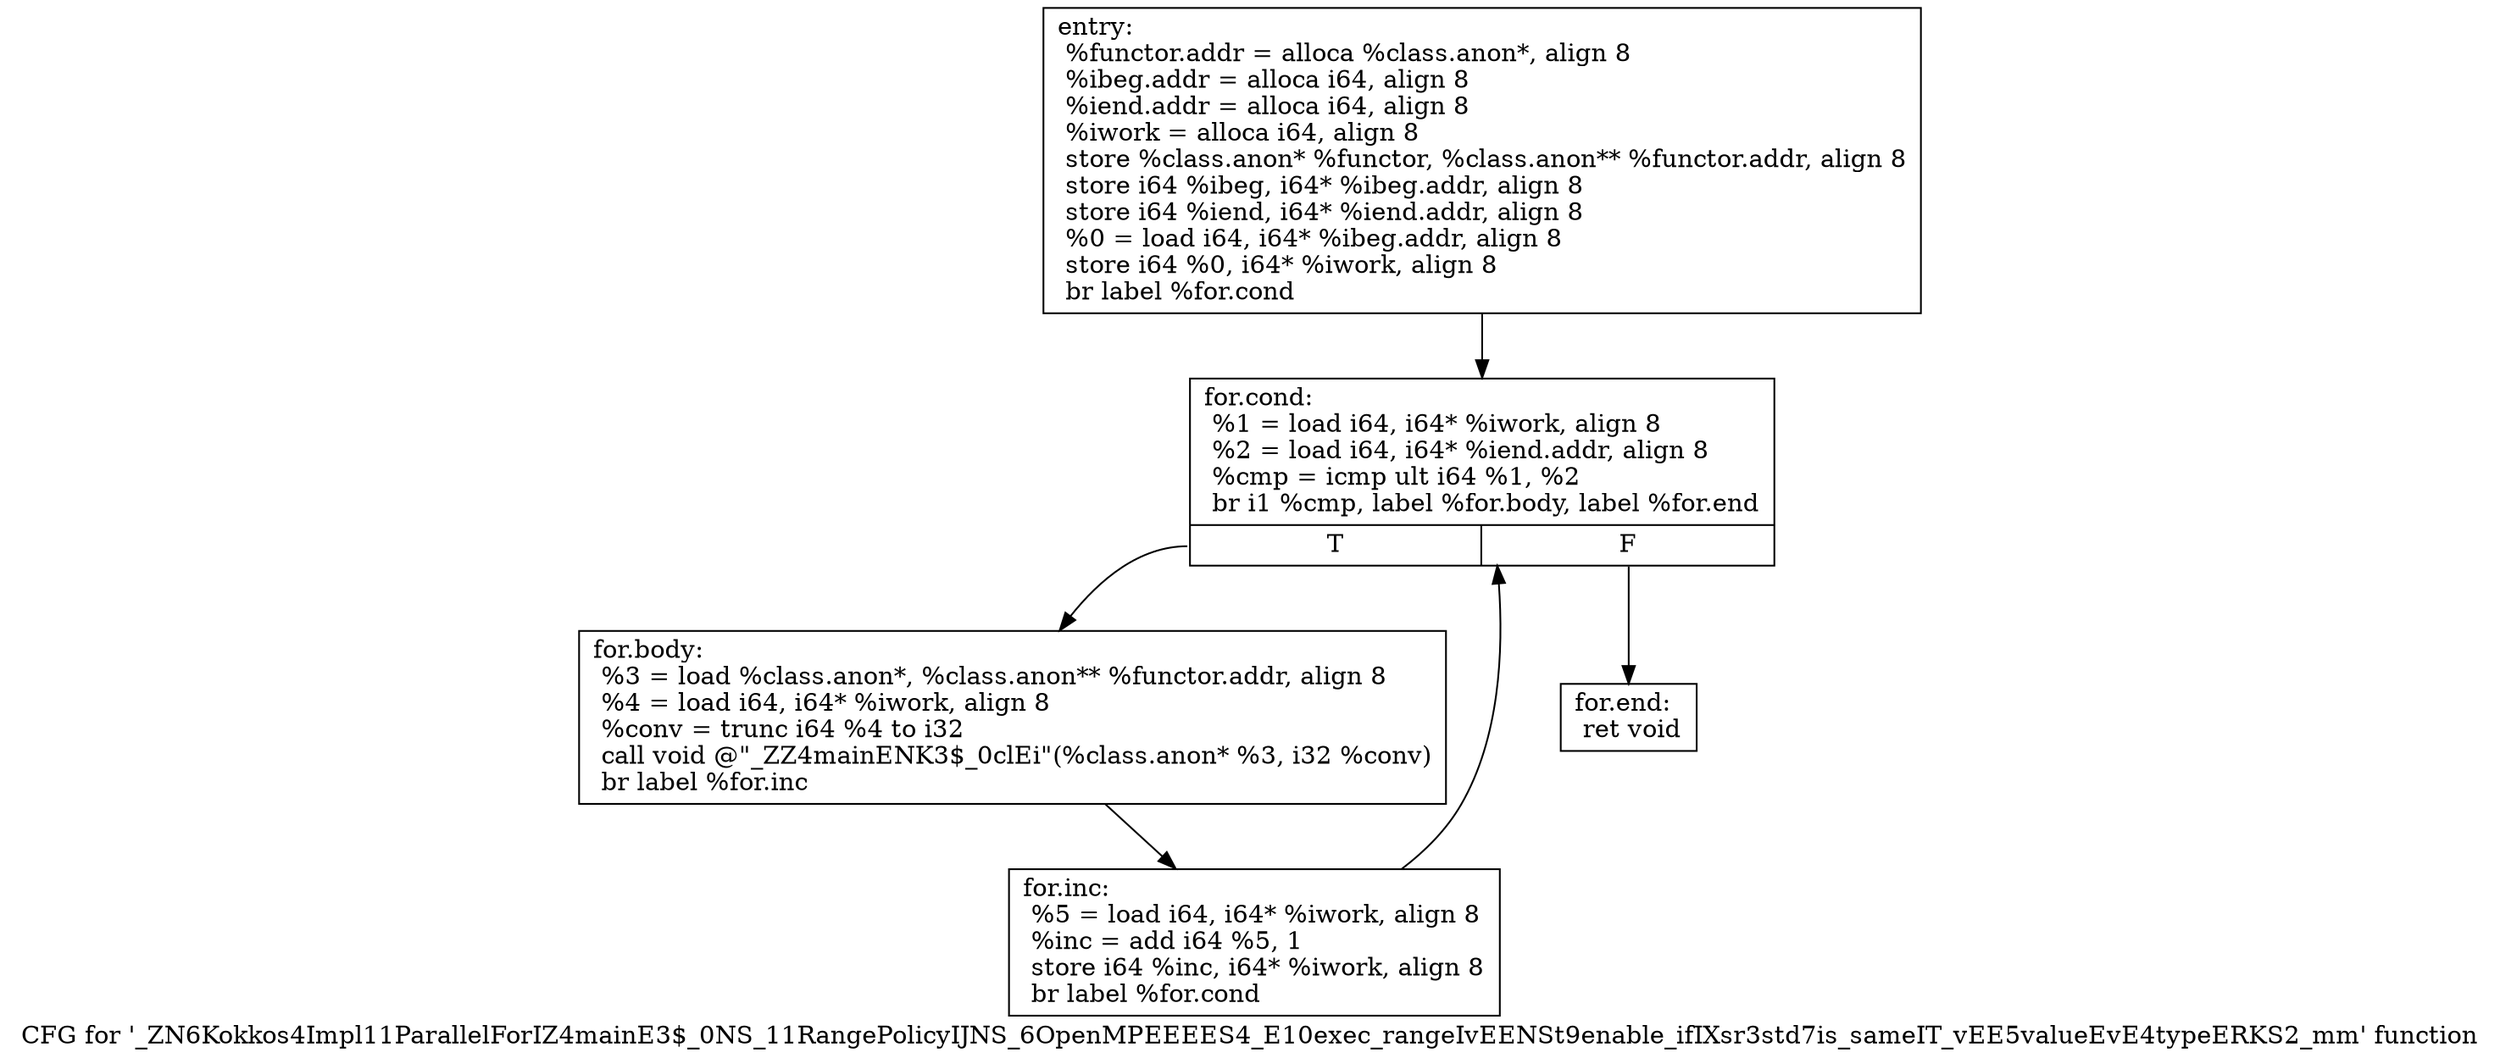 digraph "CFG for '_ZN6Kokkos4Impl11ParallelForIZ4mainE3$_0NS_11RangePolicyIJNS_6OpenMPEEEES4_E10exec_rangeIvEENSt9enable_ifIXsr3std7is_sameIT_vEE5valueEvE4typeERKS2_mm' function" {
	label="CFG for '_ZN6Kokkos4Impl11ParallelForIZ4mainE3$_0NS_11RangePolicyIJNS_6OpenMPEEEES4_E10exec_rangeIvEENSt9enable_ifIXsr3std7is_sameIT_vEE5valueEvE4typeERKS2_mm' function";

	Node0x5e9bb60 [shape=record,label="{entry:\l  %functor.addr = alloca %class.anon*, align 8\l  %ibeg.addr = alloca i64, align 8\l  %iend.addr = alloca i64, align 8\l  %iwork = alloca i64, align 8\l  store %class.anon* %functor, %class.anon** %functor.addr, align 8\l  store i64 %ibeg, i64* %ibeg.addr, align 8\l  store i64 %iend, i64* %iend.addr, align 8\l  %0 = load i64, i64* %ibeg.addr, align 8\l  store i64 %0, i64* %iwork, align 8\l  br label %for.cond\l}"];
	Node0x5e9bb60 -> Node0x5e9c0a0;
	Node0x5e9c0a0 [shape=record,label="{for.cond:                                         \l  %1 = load i64, i64* %iwork, align 8\l  %2 = load i64, i64* %iend.addr, align 8\l  %cmp = icmp ult i64 %1, %2\l  br i1 %cmp, label %for.body, label %for.end\l|{<s0>T|<s1>F}}"];
	Node0x5e9c0a0:s0 -> Node0x5e9c300;
	Node0x5e9c0a0:s1 -> Node0x5e9c3e0;
	Node0x5e9c300 [shape=record,label="{for.body:                                         \l  %3 = load %class.anon*, %class.anon** %functor.addr, align 8\l  %4 = load i64, i64* %iwork, align 8\l  %conv = trunc i64 %4 to i32\l  call void @\"_ZZ4mainENK3$_0clEi\"(%class.anon* %3, i32 %conv)\l  br label %for.inc\l}"];
	Node0x5e9c300 -> Node0x5e9c9a0;
	Node0x5e9c9a0 [shape=record,label="{for.inc:                                          \l  %5 = load i64, i64* %iwork, align 8\l  %inc = add i64 %5, 1\l  store i64 %inc, i64* %iwork, align 8\l  br label %for.cond\l}"];
	Node0x5e9c9a0 -> Node0x5e9c0a0;
	Node0x5e9c3e0 [shape=record,label="{for.end:                                          \l  ret void\l}"];
}
